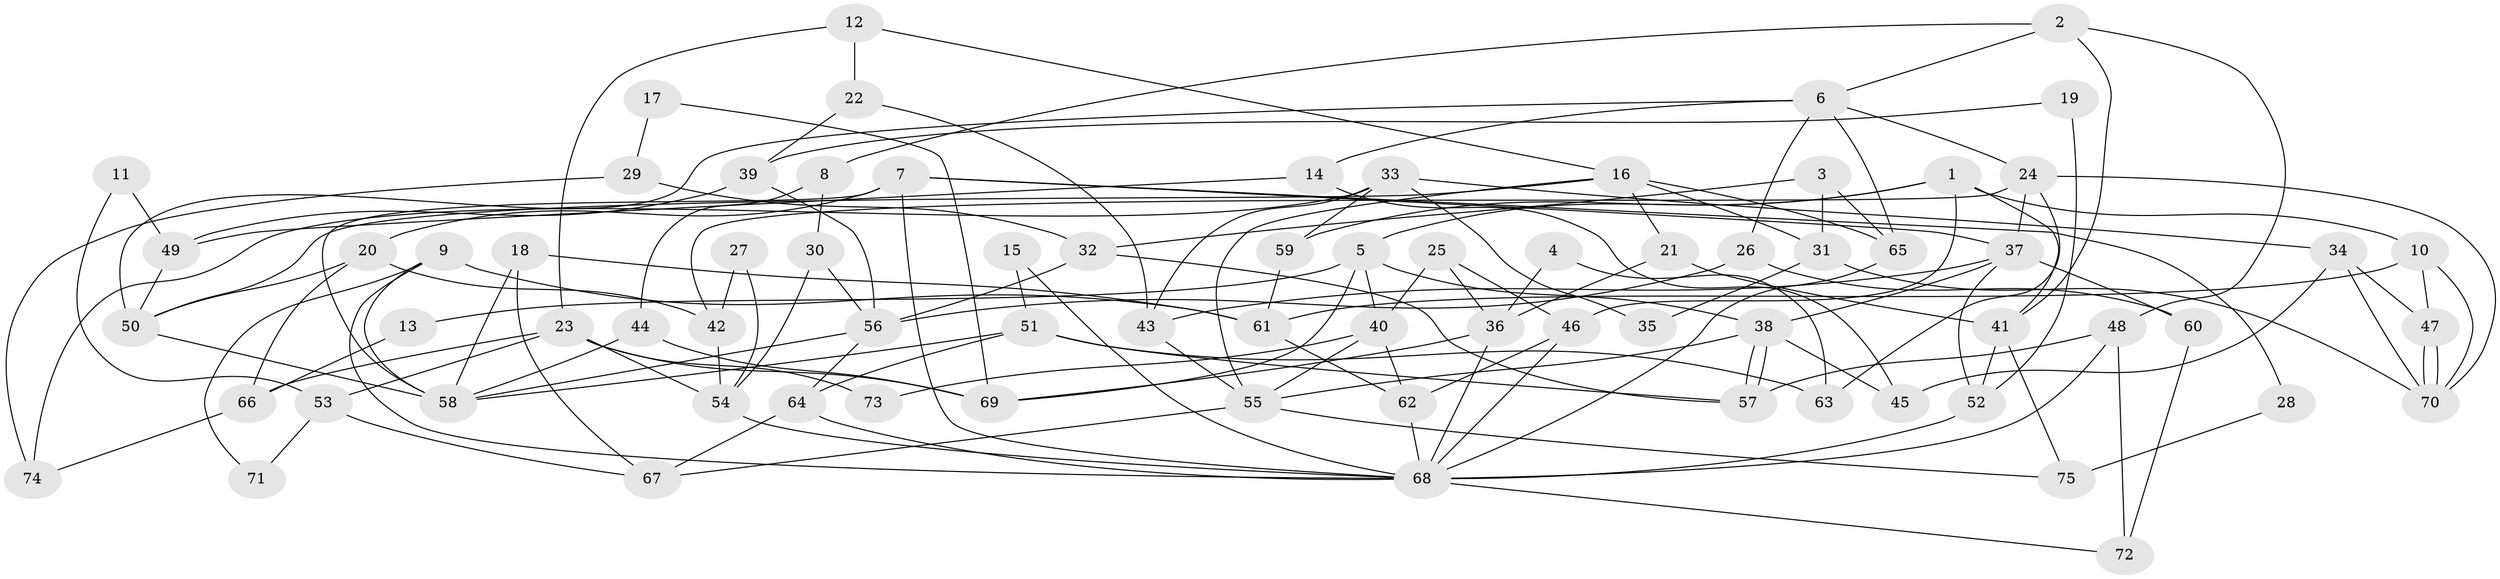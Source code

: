 // Generated by graph-tools (version 1.1) at 2025/26/03/09/25 03:26:14]
// undirected, 75 vertices, 150 edges
graph export_dot {
graph [start="1"]
  node [color=gray90,style=filled];
  1;
  2;
  3;
  4;
  5;
  6;
  7;
  8;
  9;
  10;
  11;
  12;
  13;
  14;
  15;
  16;
  17;
  18;
  19;
  20;
  21;
  22;
  23;
  24;
  25;
  26;
  27;
  28;
  29;
  30;
  31;
  32;
  33;
  34;
  35;
  36;
  37;
  38;
  39;
  40;
  41;
  42;
  43;
  44;
  45;
  46;
  47;
  48;
  49;
  50;
  51;
  52;
  53;
  54;
  55;
  56;
  57;
  58;
  59;
  60;
  61;
  62;
  63;
  64;
  65;
  66;
  67;
  68;
  69;
  70;
  71;
  72;
  73;
  74;
  75;
  1 -- 41;
  1 -- 59;
  1 -- 5;
  1 -- 10;
  1 -- 46;
  2 -- 8;
  2 -- 48;
  2 -- 6;
  2 -- 41;
  3 -- 65;
  3 -- 31;
  3 -- 32;
  4 -- 36;
  4 -- 63;
  5 -- 40;
  5 -- 13;
  5 -- 38;
  5 -- 69;
  6 -- 50;
  6 -- 14;
  6 -- 24;
  6 -- 26;
  6 -- 65;
  7 -- 68;
  7 -- 58;
  7 -- 20;
  7 -- 28;
  7 -- 37;
  8 -- 30;
  8 -- 44;
  9 -- 61;
  9 -- 68;
  9 -- 58;
  9 -- 71;
  10 -- 70;
  10 -- 47;
  10 -- 61;
  11 -- 53;
  11 -- 49;
  12 -- 23;
  12 -- 16;
  12 -- 22;
  13 -- 66;
  14 -- 45;
  14 -- 49;
  15 -- 51;
  15 -- 68;
  16 -- 65;
  16 -- 21;
  16 -- 31;
  16 -- 50;
  16 -- 55;
  17 -- 69;
  17 -- 29;
  18 -- 67;
  18 -- 58;
  18 -- 61;
  19 -- 39;
  19 -- 52;
  20 -- 50;
  20 -- 42;
  20 -- 66;
  21 -- 36;
  21 -- 41;
  22 -- 43;
  22 -- 39;
  23 -- 69;
  23 -- 54;
  23 -- 53;
  23 -- 66;
  23 -- 73;
  24 -- 37;
  24 -- 42;
  24 -- 63;
  24 -- 70;
  25 -- 46;
  25 -- 40;
  25 -- 36;
  26 -- 56;
  26 -- 60;
  27 -- 42;
  27 -- 54;
  28 -- 75;
  29 -- 74;
  29 -- 32;
  30 -- 56;
  30 -- 54;
  31 -- 70;
  31 -- 35;
  32 -- 57;
  32 -- 56;
  33 -- 43;
  33 -- 34;
  33 -- 35;
  33 -- 59;
  33 -- 74;
  34 -- 70;
  34 -- 47;
  34 -- 45;
  36 -- 68;
  36 -- 69;
  37 -- 38;
  37 -- 43;
  37 -- 52;
  37 -- 60;
  38 -- 57;
  38 -- 57;
  38 -- 45;
  38 -- 55;
  39 -- 49;
  39 -- 56;
  40 -- 55;
  40 -- 62;
  40 -- 73;
  41 -- 52;
  41 -- 75;
  42 -- 54;
  43 -- 55;
  44 -- 58;
  44 -- 69;
  46 -- 68;
  46 -- 62;
  47 -- 70;
  47 -- 70;
  48 -- 68;
  48 -- 72;
  48 -- 57;
  49 -- 50;
  50 -- 58;
  51 -- 58;
  51 -- 57;
  51 -- 63;
  51 -- 64;
  52 -- 68;
  53 -- 67;
  53 -- 71;
  54 -- 68;
  55 -- 67;
  55 -- 75;
  56 -- 58;
  56 -- 64;
  59 -- 61;
  60 -- 72;
  61 -- 62;
  62 -- 68;
  64 -- 67;
  64 -- 68;
  65 -- 68;
  66 -- 74;
  68 -- 72;
}
